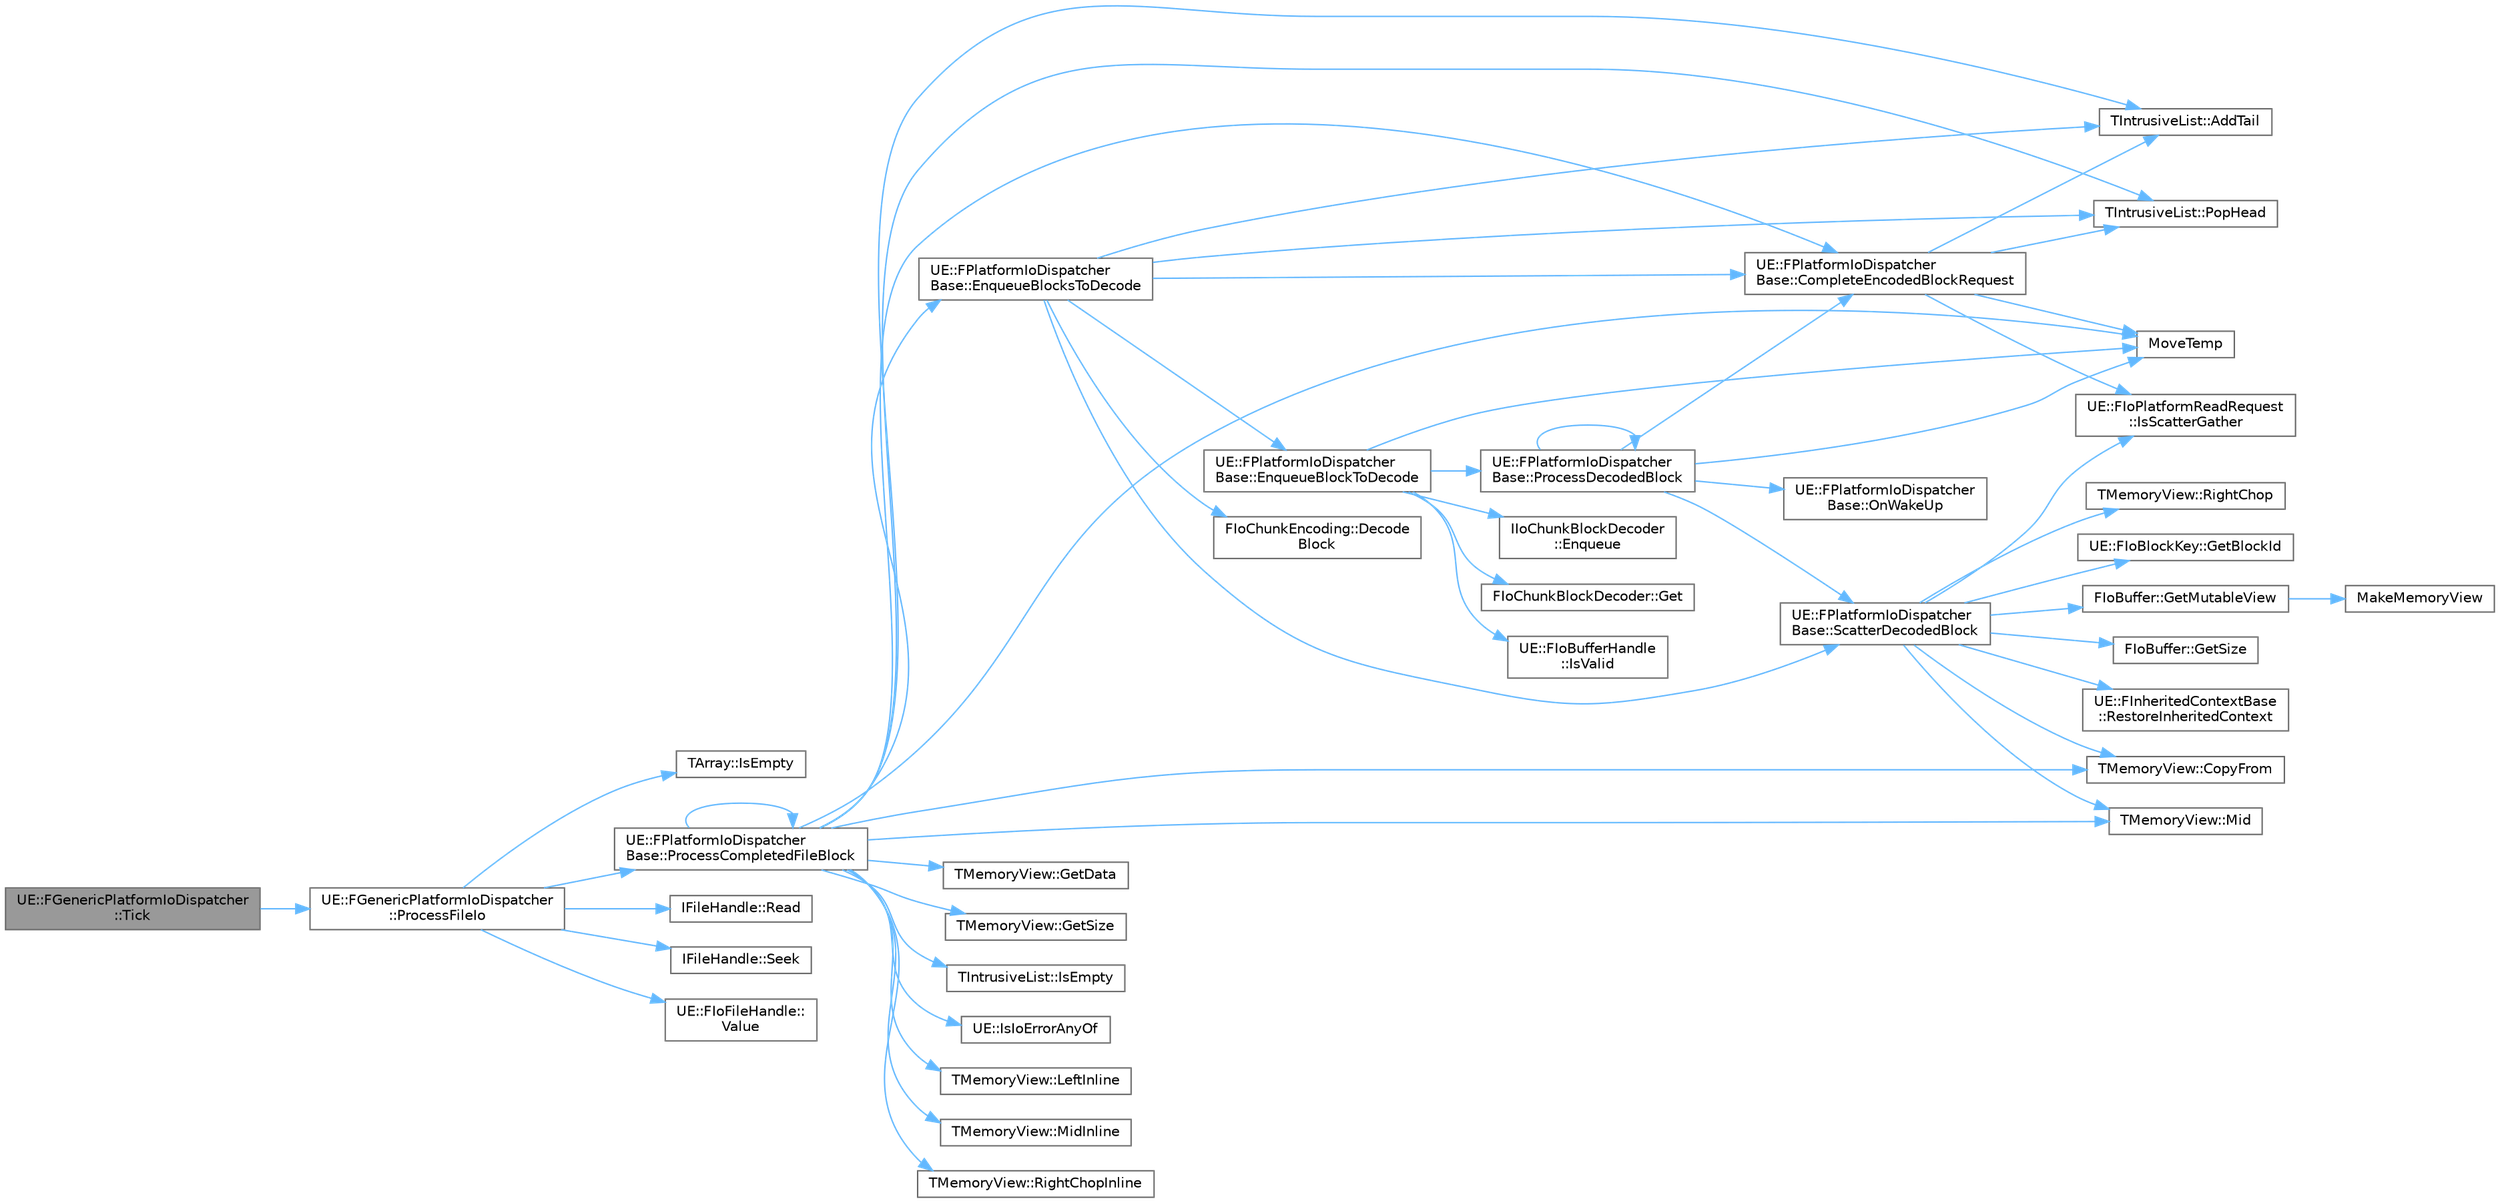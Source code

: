 digraph "UE::FGenericPlatformIoDispatcher::Tick"
{
 // INTERACTIVE_SVG=YES
 // LATEX_PDF_SIZE
  bgcolor="transparent";
  edge [fontname=Helvetica,fontsize=10,labelfontname=Helvetica,labelfontsize=10];
  node [fontname=Helvetica,fontsize=10,shape=box,height=0.2,width=0.4];
  rankdir="LR";
  Node1 [id="Node000001",label="UE::FGenericPlatformIoDispatcher\l::Tick",height=0.2,width=0.4,color="gray40", fillcolor="grey60", style="filled", fontcolor="black",tooltip="Tick the dispatcher."];
  Node1 -> Node2 [id="edge1_Node000001_Node000002",color="steelblue1",style="solid",tooltip=" "];
  Node2 [id="Node000002",label="UE::FGenericPlatformIoDispatcher\l::ProcessFileIo",height=0.2,width=0.4,color="grey40", fillcolor="white", style="filled",URL="$d8/d12/classUE_1_1FGenericPlatformIoDispatcher.html#abca7429c89f0fe76dfdd19c3608343a0",tooltip=" "];
  Node2 -> Node3 [id="edge2_Node000002_Node000003",color="steelblue1",style="solid",tooltip=" "];
  Node3 [id="Node000003",label="TArray::IsEmpty",height=0.2,width=0.4,color="grey40", fillcolor="white", style="filled",URL="$d4/d52/classTArray.html#a2c57f7971567594e23017eb0b92eadfe",tooltip="Returns true if the array is empty and contains no elements."];
  Node2 -> Node4 [id="edge3_Node000002_Node000004",color="steelblue1",style="solid",tooltip=" "];
  Node4 [id="Node000004",label="UE::FPlatformIoDispatcher\lBase::ProcessCompletedFileBlock",height=0.2,width=0.4,color="grey40", fillcolor="white", style="filled",URL="$df/de7/classUE_1_1FPlatformIoDispatcherBase.html#afd781c70bdaab86ad08e62c95e6066c8",tooltip=" "];
  Node4 -> Node5 [id="edge4_Node000004_Node000005",color="steelblue1",style="solid",tooltip=" "];
  Node5 [id="Node000005",label="TIntrusiveList::AddTail",height=0.2,width=0.4,color="grey40", fillcolor="white", style="filled",URL="$da/df8/classTIntrusiveList.html#a34e5b46ea93a743dbff720f762a2e501",tooltip=" "];
  Node4 -> Node6 [id="edge5_Node000004_Node000006",color="steelblue1",style="solid",tooltip=" "];
  Node6 [id="Node000006",label="UE::FPlatformIoDispatcher\lBase::CompleteEncodedBlockRequest",height=0.2,width=0.4,color="grey40", fillcolor="white", style="filled",URL="$df/de7/classUE_1_1FPlatformIoDispatcherBase.html#aa8c97dc6fbfae4854bd2578df17c9628",tooltip=" "];
  Node6 -> Node5 [id="edge6_Node000006_Node000005",color="steelblue1",style="solid",tooltip=" "];
  Node6 -> Node7 [id="edge7_Node000006_Node000007",color="steelblue1",style="solid",tooltip=" "];
  Node7 [id="Node000007",label="UE::FIoPlatformReadRequest\l::IsScatterGather",height=0.2,width=0.4,color="grey40", fillcolor="white", style="filled",URL="$d8/dda/structUE_1_1FIoPlatformReadRequest.html#a4617af5c36bf07bcff10164a43ad1eae",tooltip=" "];
  Node6 -> Node8 [id="edge8_Node000006_Node000008",color="steelblue1",style="solid",tooltip=" "];
  Node8 [id="Node000008",label="MoveTemp",height=0.2,width=0.4,color="grey40", fillcolor="white", style="filled",URL="$d4/d24/UnrealTemplate_8h.html#ad5e6c049aeb9c9115fec514ba581dbb6",tooltip="MoveTemp will cast a reference to an rvalue reference."];
  Node6 -> Node9 [id="edge9_Node000006_Node000009",color="steelblue1",style="solid",tooltip=" "];
  Node9 [id="Node000009",label="TIntrusiveList::PopHead",height=0.2,width=0.4,color="grey40", fillcolor="white", style="filled",URL="$da/df8/classTIntrusiveList.html#a0a584d4c7cc87a36f59724ad4d836a06",tooltip=" "];
  Node4 -> Node10 [id="edge10_Node000004_Node000010",color="steelblue1",style="solid",tooltip=" "];
  Node10 [id="Node000010",label="TMemoryView::CopyFrom",height=0.2,width=0.4,color="grey40", fillcolor="white", style="filled",URL="$d9/dc5/classTMemoryView.html#ad1e866ad46ae1f1b1e38280f9d08aa83",tooltip="Copies bytes from the input view into this view, and returns the remainder of this view."];
  Node4 -> Node11 [id="edge11_Node000004_Node000011",color="steelblue1",style="solid",tooltip=" "];
  Node11 [id="Node000011",label="UE::FPlatformIoDispatcher\lBase::EnqueueBlocksToDecode",height=0.2,width=0.4,color="grey40", fillcolor="white", style="filled",URL="$df/de7/classUE_1_1FPlatformIoDispatcherBase.html#a6198b9bd0e642c18bb3f0bde06080dbc",tooltip=" "];
  Node11 -> Node5 [id="edge12_Node000011_Node000005",color="steelblue1",style="solid",tooltip=" "];
  Node11 -> Node6 [id="edge13_Node000011_Node000006",color="steelblue1",style="solid",tooltip=" "];
  Node11 -> Node12 [id="edge14_Node000011_Node000012",color="steelblue1",style="solid",tooltip=" "];
  Node12 [id="Node000012",label="FIoChunkEncoding::Decode\lBlock",height=0.2,width=0.4,color="grey40", fillcolor="white", style="filled",URL="$dd/df9/classFIoChunkEncoding.html#a3660abadeefa845c10d02d4e6532cb02",tooltip="Decode a single I/O store chunk block."];
  Node11 -> Node13 [id="edge15_Node000011_Node000013",color="steelblue1",style="solid",tooltip=" "];
  Node13 [id="Node000013",label="UE::FPlatformIoDispatcher\lBase::EnqueueBlockToDecode",height=0.2,width=0.4,color="grey40", fillcolor="white", style="filled",URL="$df/de7/classUE_1_1FPlatformIoDispatcherBase.html#a3cd37f00c3b3de67867bf66c407b3c60",tooltip=" "];
  Node13 -> Node14 [id="edge16_Node000013_Node000014",color="steelblue1",style="solid",tooltip=" "];
  Node14 [id="Node000014",label="IIoChunkBlockDecoder\l::Enqueue",height=0.2,width=0.4,color="grey40", fillcolor="white", style="filled",URL="$dc/d84/classIIoChunkBlockDecoder.html#a5802662717359efd47cf9acd12aec7a5",tooltip=" "];
  Node13 -> Node15 [id="edge17_Node000013_Node000015",color="steelblue1",style="solid",tooltip=" "];
  Node15 [id="Node000015",label="FIoChunkBlockDecoder::Get",height=0.2,width=0.4,color="grey40", fillcolor="white", style="filled",URL="$df/d0b/classFIoChunkBlockDecoder.html#a61aee2e0e55d6eb528768e853c8866ed",tooltip=" "];
  Node13 -> Node16 [id="edge18_Node000013_Node000016",color="steelblue1",style="solid",tooltip=" "];
  Node16 [id="Node000016",label="UE::FIoBufferHandle\l::IsValid",height=0.2,width=0.4,color="grey40", fillcolor="white", style="filled",URL="$df/d61/structUE_1_1FIoBufferHandle.html#a11305d8887d9eb22454484f58686b704",tooltip=" "];
  Node13 -> Node8 [id="edge19_Node000013_Node000008",color="steelblue1",style="solid",tooltip=" "];
  Node13 -> Node17 [id="edge20_Node000013_Node000017",color="steelblue1",style="solid",tooltip=" "];
  Node17 [id="Node000017",label="UE::FPlatformIoDispatcher\lBase::ProcessDecodedBlock",height=0.2,width=0.4,color="grey40", fillcolor="white", style="filled",URL="$df/de7/classUE_1_1FPlatformIoDispatcherBase.html#ae978f898d01483bac4091175e16e203e",tooltip=" "];
  Node17 -> Node6 [id="edge21_Node000017_Node000006",color="steelblue1",style="solid",tooltip=" "];
  Node17 -> Node8 [id="edge22_Node000017_Node000008",color="steelblue1",style="solid",tooltip=" "];
  Node17 -> Node18 [id="edge23_Node000017_Node000018",color="steelblue1",style="solid",tooltip=" "];
  Node18 [id="Node000018",label="UE::FPlatformIoDispatcher\lBase::OnWakeUp",height=0.2,width=0.4,color="grey40", fillcolor="white", style="filled",URL="$df/de7/classUE_1_1FPlatformIoDispatcherBase.html#a073b0635116372f3d0cb852fbd8149fe",tooltip=" "];
  Node17 -> Node17 [id="edge24_Node000017_Node000017",color="steelblue1",style="solid",tooltip=" "];
  Node17 -> Node19 [id="edge25_Node000017_Node000019",color="steelblue1",style="solid",tooltip=" "];
  Node19 [id="Node000019",label="UE::FPlatformIoDispatcher\lBase::ScatterDecodedBlock",height=0.2,width=0.4,color="grey40", fillcolor="white", style="filled",URL="$df/de7/classUE_1_1FPlatformIoDispatcherBase.html#a7fbdfc3b68f6ca1862bd7f68da49da19",tooltip=" "];
  Node19 -> Node10 [id="edge26_Node000019_Node000010",color="steelblue1",style="solid",tooltip=" "];
  Node19 -> Node20 [id="edge27_Node000019_Node000020",color="steelblue1",style="solid",tooltip=" "];
  Node20 [id="Node000020",label="UE::FIoBlockKey::GetBlockId",height=0.2,width=0.4,color="grey40", fillcolor="white", style="filled",URL="$d8/d05/structUE_1_1FIoBlockKey.html#a8664b1f1fe973870e6e396788ffa3800",tooltip=" "];
  Node19 -> Node21 [id="edge28_Node000019_Node000021",color="steelblue1",style="solid",tooltip=" "];
  Node21 [id="Node000021",label="FIoBuffer::GetMutableView",height=0.2,width=0.4,color="grey40", fillcolor="white", style="filled",URL="$d2/dd8/classFIoBuffer.html#a0979d14b469cb9d6e878e02ba26e875d",tooltip=" "];
  Node21 -> Node22 [id="edge29_Node000021_Node000022",color="steelblue1",style="solid",tooltip=" "];
  Node22 [id="Node000022",label="MakeMemoryView",height=0.2,width=0.4,color="grey40", fillcolor="white", style="filled",URL="$db/d99/MemoryView_8h.html#a3f29c29614c21c76fac21d51295c1543",tooltip="Make a non-owning mutable view of Size bytes starting at Data."];
  Node19 -> Node23 [id="edge30_Node000019_Node000023",color="steelblue1",style="solid",tooltip=" "];
  Node23 [id="Node000023",label="FIoBuffer::GetSize",height=0.2,width=0.4,color="grey40", fillcolor="white", style="filled",URL="$d2/dd8/classFIoBuffer.html#aa29e891103f0f08198562467e9869dc9",tooltip=" "];
  Node19 -> Node7 [id="edge31_Node000019_Node000007",color="steelblue1",style="solid",tooltip=" "];
  Node19 -> Node24 [id="edge32_Node000019_Node000024",color="steelblue1",style="solid",tooltip=" "];
  Node24 [id="Node000024",label="TMemoryView::Mid",height=0.2,width=0.4,color="grey40", fillcolor="white", style="filled",URL="$d9/dc5/classTMemoryView.html#a72c82bb270276b4f1192ea49f4d28a0f",tooltip="Returns the middle part of the view by taking up to the given number of bytes from the given position..."];
  Node19 -> Node25 [id="edge33_Node000019_Node000025",color="steelblue1",style="solid",tooltip=" "];
  Node25 [id="Node000025",label="UE::FInheritedContextBase\l::RestoreInheritedContext",height=0.2,width=0.4,color="grey40", fillcolor="white", style="filled",URL="$dc/d16/classUE_1_1FInheritedContextBase.html#a2e7f2280ea5c42a8a09965cdbdaa90c2",tooltip=" "];
  Node19 -> Node26 [id="edge34_Node000019_Node000026",color="steelblue1",style="solid",tooltip=" "];
  Node26 [id="Node000026",label="TMemoryView::RightChop",height=0.2,width=0.4,color="grey40", fillcolor="white", style="filled",URL="$d9/dc5/classTMemoryView.html#a06a67055d0a770a7b33cc43b27542f0b",tooltip="Returns the right-most part of the view by chopping the given number of bytes from the left."];
  Node11 -> Node9 [id="edge35_Node000011_Node000009",color="steelblue1",style="solid",tooltip=" "];
  Node11 -> Node19 [id="edge36_Node000011_Node000019",color="steelblue1",style="solid",tooltip=" "];
  Node4 -> Node27 [id="edge37_Node000004_Node000027",color="steelblue1",style="solid",tooltip=" "];
  Node27 [id="Node000027",label="TMemoryView::GetData",height=0.2,width=0.4,color="grey40", fillcolor="white", style="filled",URL="$d9/dc5/classTMemoryView.html#a1f4a324bff7619e721a816b2adb17850",tooltip="Returns a pointer to the start of the view."];
  Node4 -> Node28 [id="edge38_Node000004_Node000028",color="steelblue1",style="solid",tooltip=" "];
  Node28 [id="Node000028",label="TMemoryView::GetSize",height=0.2,width=0.4,color="grey40", fillcolor="white", style="filled",URL="$d9/dc5/classTMemoryView.html#ad82be0165ae85e26a5d8a838128f0021",tooltip="Returns the number of bytes in the view."];
  Node4 -> Node29 [id="edge39_Node000004_Node000029",color="steelblue1",style="solid",tooltip=" "];
  Node29 [id="Node000029",label="TIntrusiveList::IsEmpty",height=0.2,width=0.4,color="grey40", fillcolor="white", style="filled",URL="$da/df8/classTIntrusiveList.html#a7de7ac96b74a840b5a63c743a4370493",tooltip=" "];
  Node4 -> Node30 [id="edge40_Node000004_Node000030",color="steelblue1",style="solid",tooltip=" "];
  Node30 [id="Node000030",label="UE::IsIoErrorAnyOf",height=0.2,width=0.4,color="grey40", fillcolor="white", style="filled",URL="$da/d75/namespaceUE.html#a4116724f1f408425d028c8275efd892a",tooltip=" "];
  Node4 -> Node31 [id="edge41_Node000004_Node000031",color="steelblue1",style="solid",tooltip=" "];
  Node31 [id="Node000031",label="TMemoryView::LeftInline",height=0.2,width=0.4,color="grey40", fillcolor="white", style="filled",URL="$d9/dc5/classTMemoryView.html#a13fdcc8b5406e9f3ca631b40eb7011e5",tooltip="Modifies the view to be the given number of bytes from the left."];
  Node4 -> Node24 [id="edge42_Node000004_Node000024",color="steelblue1",style="solid",tooltip=" "];
  Node4 -> Node32 [id="edge43_Node000004_Node000032",color="steelblue1",style="solid",tooltip=" "];
  Node32 [id="Node000032",label="TMemoryView::MidInline",height=0.2,width=0.4,color="grey40", fillcolor="white", style="filled",URL="$d9/dc5/classTMemoryView.html#a4e7d551b5085b44418982173c4f9f6bb",tooltip="Modifies the view to be the middle part by taking up to the given number of bytes from the given offs..."];
  Node4 -> Node8 [id="edge44_Node000004_Node000008",color="steelblue1",style="solid",tooltip=" "];
  Node4 -> Node9 [id="edge45_Node000004_Node000009",color="steelblue1",style="solid",tooltip=" "];
  Node4 -> Node4 [id="edge46_Node000004_Node000004",color="steelblue1",style="solid",tooltip=" "];
  Node4 -> Node33 [id="edge47_Node000004_Node000033",color="steelblue1",style="solid",tooltip=" "];
  Node33 [id="Node000033",label="TMemoryView::RightChopInline",height=0.2,width=0.4,color="grey40", fillcolor="white", style="filled",URL="$d9/dc5/classTMemoryView.html#ab3e15743d5fd2461afbbfb18ab4f5c86",tooltip="Modifies the view by chopping the given number of bytes from the left."];
  Node2 -> Node34 [id="edge48_Node000002_Node000034",color="steelblue1",style="solid",tooltip=" "];
  Node34 [id="Node000034",label="IFileHandle::Read",height=0.2,width=0.4,color="grey40", fillcolor="white", style="filled",URL="$d9/d12/classIFileHandle.html#a86e594bdaf2bbf6789ae1412d3f1b2f4",tooltip="Read bytes from the file."];
  Node2 -> Node35 [id="edge49_Node000002_Node000035",color="steelblue1",style="solid",tooltip=" "];
  Node35 [id="Node000035",label="IFileHandle::Seek",height=0.2,width=0.4,color="grey40", fillcolor="white", style="filled",URL="$d9/d12/classIFileHandle.html#a585ed0f12ba99dbdee91be102f302c19",tooltip="Change the current write or read position."];
  Node2 -> Node36 [id="edge50_Node000002_Node000036",color="steelblue1",style="solid",tooltip=" "];
  Node36 [id="Node000036",label="UE::FIoFileHandle::\lValue",height=0.2,width=0.4,color="grey40", fillcolor="white", style="filled",URL="$de/d83/structUE_1_1FIoFileHandle.html#aeab73d744db9e7183fc7a08f2d1c7bbc",tooltip=" "];
}
